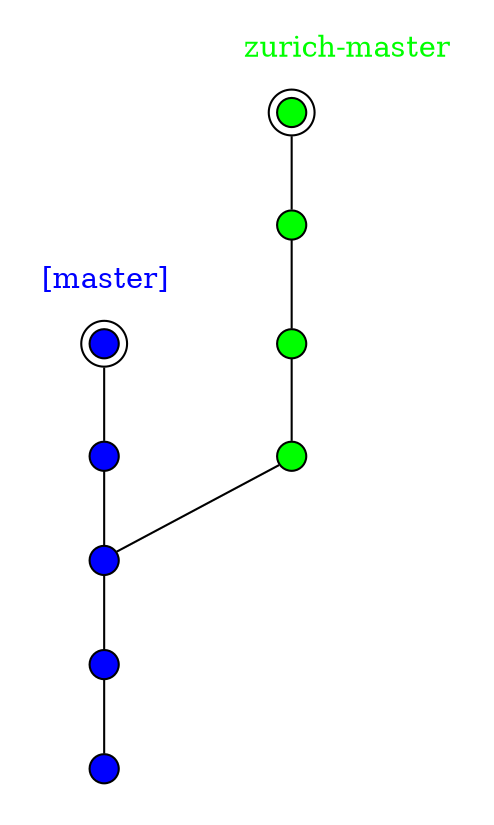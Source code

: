 digraph G {
    rankdir = BT
    splines=false
    nodesep = 1.0
    edge [dir=none]

    node[shape=circle, style=filled, width=0.2 label=""]

    subgraph cluster1 {
        label="zurich-master"; fontcolor=green
        labelloc=b
        color=white
        node[fillcolor=green]
        t -> u [weight=50]
        u -> v [weight=50]
        w [shape=doublecircle]
        v -> w [weight=50]
    }

    subgraph cluster2 {
        label="[master]"; fontcolor=blue
        labelloc=b
        color=white
        node[fillcolor=blue]
        a -> b -> c
        c -> d [weight=50]
        e [shape=doublecircle]
        d -> e [weight=50]
    }

    c -> t
}
